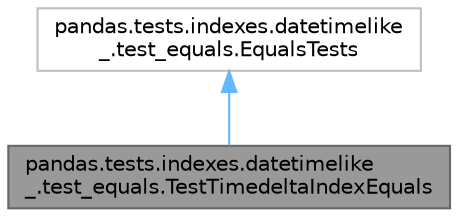 digraph "pandas.tests.indexes.datetimelike_.test_equals.TestTimedeltaIndexEquals"
{
 // LATEX_PDF_SIZE
  bgcolor="transparent";
  edge [fontname=Helvetica,fontsize=10,labelfontname=Helvetica,labelfontsize=10];
  node [fontname=Helvetica,fontsize=10,shape=box,height=0.2,width=0.4];
  Node1 [id="Node000001",label="pandas.tests.indexes.datetimelike\l_.test_equals.TestTimedeltaIndexEquals",height=0.2,width=0.4,color="gray40", fillcolor="grey60", style="filled", fontcolor="black",tooltip=" "];
  Node2 -> Node1 [id="edge1_Node000001_Node000002",dir="back",color="steelblue1",style="solid",tooltip=" "];
  Node2 [id="Node000002",label="pandas.tests.indexes.datetimelike\l_.test_equals.EqualsTests",height=0.2,width=0.4,color="grey75", fillcolor="white", style="filled",URL="$d1/de7/classpandas_1_1tests_1_1indexes_1_1datetimelike___1_1test__equals_1_1EqualsTests.html",tooltip=" "];
}
